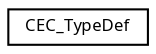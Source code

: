 digraph "Graphical Class Hierarchy"
{
  edge [fontname="Sans",fontsize="8",labelfontname="Sans",labelfontsize="8"];
  node [fontname="Sans",fontsize="8",shape=record];
  rankdir="LR";
  Node1 [label="CEC_TypeDef",height=0.2,width=0.4,color="black", fillcolor="white", style="filled",URL="$struct_c_e_c___type_def.html",tooltip="HDMI-CEC. "];
}
